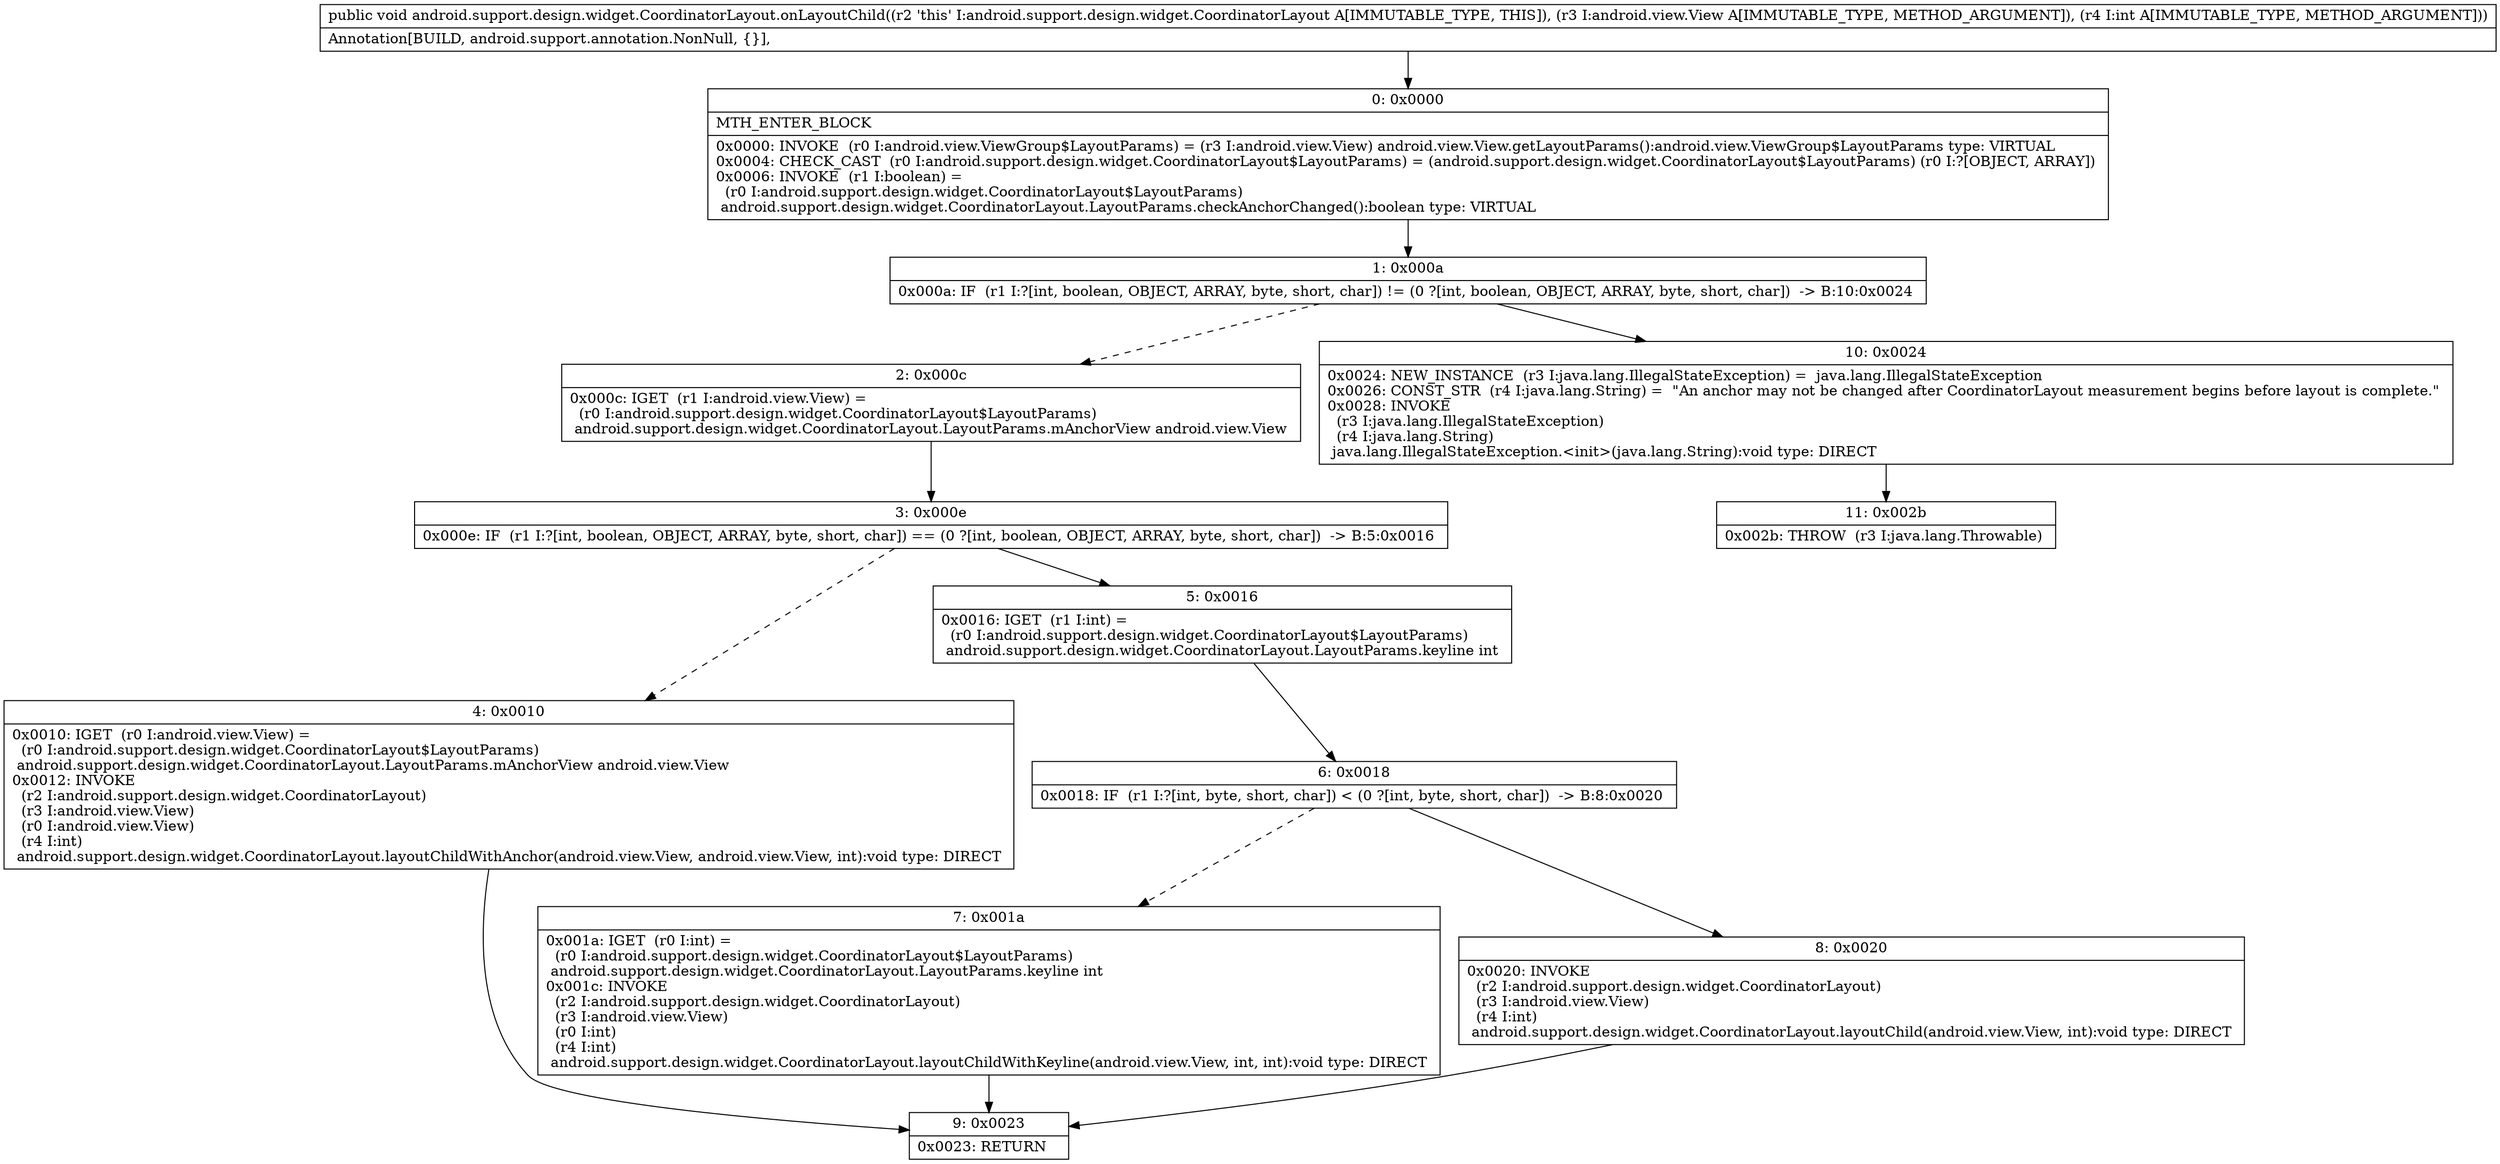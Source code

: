 digraph "CFG forandroid.support.design.widget.CoordinatorLayout.onLayoutChild(Landroid\/view\/View;I)V" {
Node_0 [shape=record,label="{0\:\ 0x0000|MTH_ENTER_BLOCK\l|0x0000: INVOKE  (r0 I:android.view.ViewGroup$LayoutParams) = (r3 I:android.view.View) android.view.View.getLayoutParams():android.view.ViewGroup$LayoutParams type: VIRTUAL \l0x0004: CHECK_CAST  (r0 I:android.support.design.widget.CoordinatorLayout$LayoutParams) = (android.support.design.widget.CoordinatorLayout$LayoutParams) (r0 I:?[OBJECT, ARRAY]) \l0x0006: INVOKE  (r1 I:boolean) = \l  (r0 I:android.support.design.widget.CoordinatorLayout$LayoutParams)\l android.support.design.widget.CoordinatorLayout.LayoutParams.checkAnchorChanged():boolean type: VIRTUAL \l}"];
Node_1 [shape=record,label="{1\:\ 0x000a|0x000a: IF  (r1 I:?[int, boolean, OBJECT, ARRAY, byte, short, char]) != (0 ?[int, boolean, OBJECT, ARRAY, byte, short, char])  \-\> B:10:0x0024 \l}"];
Node_2 [shape=record,label="{2\:\ 0x000c|0x000c: IGET  (r1 I:android.view.View) = \l  (r0 I:android.support.design.widget.CoordinatorLayout$LayoutParams)\l android.support.design.widget.CoordinatorLayout.LayoutParams.mAnchorView android.view.View \l}"];
Node_3 [shape=record,label="{3\:\ 0x000e|0x000e: IF  (r1 I:?[int, boolean, OBJECT, ARRAY, byte, short, char]) == (0 ?[int, boolean, OBJECT, ARRAY, byte, short, char])  \-\> B:5:0x0016 \l}"];
Node_4 [shape=record,label="{4\:\ 0x0010|0x0010: IGET  (r0 I:android.view.View) = \l  (r0 I:android.support.design.widget.CoordinatorLayout$LayoutParams)\l android.support.design.widget.CoordinatorLayout.LayoutParams.mAnchorView android.view.View \l0x0012: INVOKE  \l  (r2 I:android.support.design.widget.CoordinatorLayout)\l  (r3 I:android.view.View)\l  (r0 I:android.view.View)\l  (r4 I:int)\l android.support.design.widget.CoordinatorLayout.layoutChildWithAnchor(android.view.View, android.view.View, int):void type: DIRECT \l}"];
Node_5 [shape=record,label="{5\:\ 0x0016|0x0016: IGET  (r1 I:int) = \l  (r0 I:android.support.design.widget.CoordinatorLayout$LayoutParams)\l android.support.design.widget.CoordinatorLayout.LayoutParams.keyline int \l}"];
Node_6 [shape=record,label="{6\:\ 0x0018|0x0018: IF  (r1 I:?[int, byte, short, char]) \< (0 ?[int, byte, short, char])  \-\> B:8:0x0020 \l}"];
Node_7 [shape=record,label="{7\:\ 0x001a|0x001a: IGET  (r0 I:int) = \l  (r0 I:android.support.design.widget.CoordinatorLayout$LayoutParams)\l android.support.design.widget.CoordinatorLayout.LayoutParams.keyline int \l0x001c: INVOKE  \l  (r2 I:android.support.design.widget.CoordinatorLayout)\l  (r3 I:android.view.View)\l  (r0 I:int)\l  (r4 I:int)\l android.support.design.widget.CoordinatorLayout.layoutChildWithKeyline(android.view.View, int, int):void type: DIRECT \l}"];
Node_8 [shape=record,label="{8\:\ 0x0020|0x0020: INVOKE  \l  (r2 I:android.support.design.widget.CoordinatorLayout)\l  (r3 I:android.view.View)\l  (r4 I:int)\l android.support.design.widget.CoordinatorLayout.layoutChild(android.view.View, int):void type: DIRECT \l}"];
Node_9 [shape=record,label="{9\:\ 0x0023|0x0023: RETURN   \l}"];
Node_10 [shape=record,label="{10\:\ 0x0024|0x0024: NEW_INSTANCE  (r3 I:java.lang.IllegalStateException) =  java.lang.IllegalStateException \l0x0026: CONST_STR  (r4 I:java.lang.String) =  \"An anchor may not be changed after CoordinatorLayout measurement begins before layout is complete.\" \l0x0028: INVOKE  \l  (r3 I:java.lang.IllegalStateException)\l  (r4 I:java.lang.String)\l java.lang.IllegalStateException.\<init\>(java.lang.String):void type: DIRECT \l}"];
Node_11 [shape=record,label="{11\:\ 0x002b|0x002b: THROW  (r3 I:java.lang.Throwable) \l}"];
MethodNode[shape=record,label="{public void android.support.design.widget.CoordinatorLayout.onLayoutChild((r2 'this' I:android.support.design.widget.CoordinatorLayout A[IMMUTABLE_TYPE, THIS]), (r3 I:android.view.View A[IMMUTABLE_TYPE, METHOD_ARGUMENT]), (r4 I:int A[IMMUTABLE_TYPE, METHOD_ARGUMENT]))  | Annotation[BUILD, android.support.annotation.NonNull, \{\}], \l}"];
MethodNode -> Node_0;
Node_0 -> Node_1;
Node_1 -> Node_2[style=dashed];
Node_1 -> Node_10;
Node_2 -> Node_3;
Node_3 -> Node_4[style=dashed];
Node_3 -> Node_5;
Node_4 -> Node_9;
Node_5 -> Node_6;
Node_6 -> Node_7[style=dashed];
Node_6 -> Node_8;
Node_7 -> Node_9;
Node_8 -> Node_9;
Node_10 -> Node_11;
}

